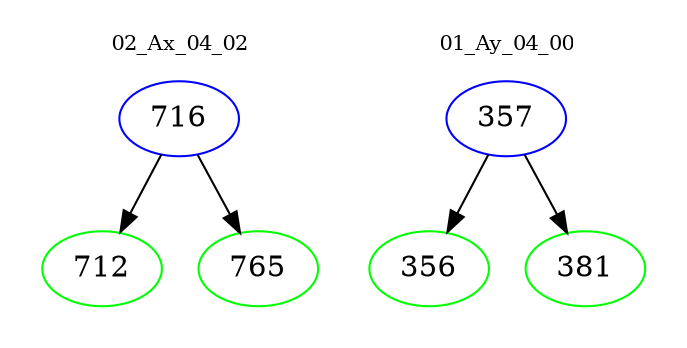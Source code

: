 digraph{
subgraph cluster_0 {
color = white
label = "02_Ax_04_02";
fontsize=10;
T0_716 [label="716", color="blue"]
T0_716 -> T0_712 [color="black"]
T0_712 [label="712", color="green"]
T0_716 -> T0_765 [color="black"]
T0_765 [label="765", color="green"]
}
subgraph cluster_1 {
color = white
label = "01_Ay_04_00";
fontsize=10;
T1_357 [label="357", color="blue"]
T1_357 -> T1_356 [color="black"]
T1_356 [label="356", color="green"]
T1_357 -> T1_381 [color="black"]
T1_381 [label="381", color="green"]
}
}
